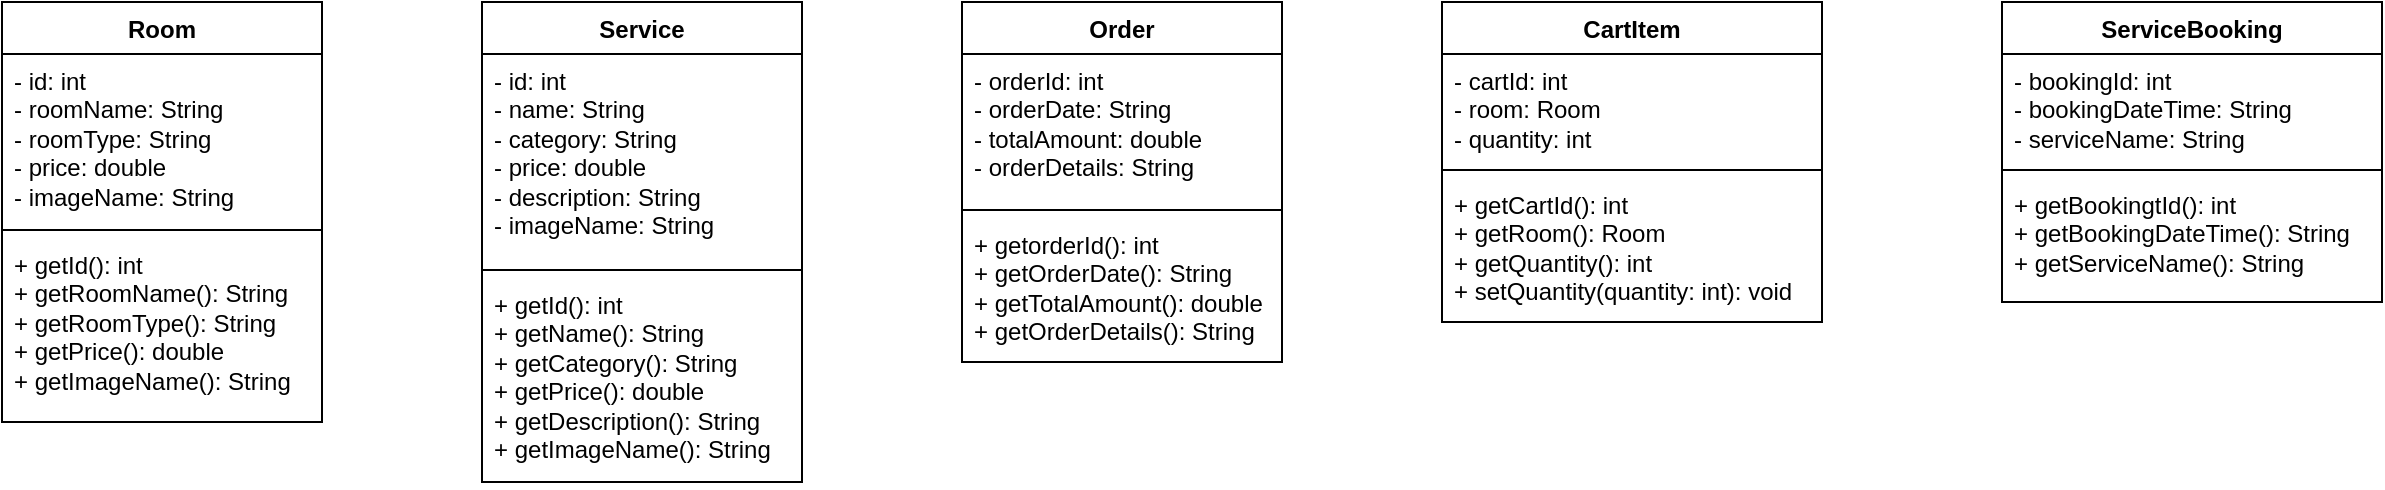 <mxfile version="28.2.7">
  <diagram name="Page-1" id="-FD-WwoNRSB1jqXmBbmY">
    <mxGraphModel dx="778" dy="476" grid="1" gridSize="10" guides="1" tooltips="1" connect="1" arrows="1" fold="1" page="1" pageScale="1" pageWidth="850" pageHeight="1100" math="0" shadow="0">
      <root>
        <mxCell id="0" />
        <mxCell id="1" parent="0" />
        <mxCell id="3gHYaD6FzkBsOfii6fHW-1" value="Room" style="swimlane;fontStyle=1;align=center;verticalAlign=top;childLayout=stackLayout;horizontal=1;startSize=26;horizontalStack=0;resizeParent=1;resizeParentMax=0;resizeLast=0;collapsible=1;marginBottom=0;whiteSpace=wrap;html=1;" vertex="1" parent="1">
          <mxGeometry x="160" y="240" width="160" height="210" as="geometry">
            <mxRectangle x="141" y="200" width="70" height="30" as="alternateBounds" />
          </mxGeometry>
        </mxCell>
        <mxCell id="3gHYaD6FzkBsOfii6fHW-2" value="- id: int&lt;div&gt;- roomName: String&lt;/div&gt;&lt;div&gt;- roomType: String&lt;/div&gt;&lt;div&gt;- price: double&lt;/div&gt;&lt;div&gt;- imageName: String&lt;/div&gt;" style="text;strokeColor=none;fillColor=none;align=left;verticalAlign=top;spacingLeft=4;spacingRight=4;overflow=hidden;rotatable=0;points=[[0,0.5],[1,0.5]];portConstraint=eastwest;whiteSpace=wrap;html=1;" vertex="1" parent="3gHYaD6FzkBsOfii6fHW-1">
          <mxGeometry y="26" width="160" height="84" as="geometry" />
        </mxCell>
        <mxCell id="3gHYaD6FzkBsOfii6fHW-3" value="" style="line;strokeWidth=1;fillColor=none;align=left;verticalAlign=middle;spacingTop=-1;spacingLeft=3;spacingRight=3;rotatable=0;labelPosition=right;points=[];portConstraint=eastwest;strokeColor=inherit;" vertex="1" parent="3gHYaD6FzkBsOfii6fHW-1">
          <mxGeometry y="110" width="160" height="8" as="geometry" />
        </mxCell>
        <mxCell id="3gHYaD6FzkBsOfii6fHW-4" value="+ getId(): int&lt;div&gt;+ getRoomName(): String&lt;/div&gt;&lt;div&gt;+ getRoomType(): String&lt;/div&gt;&lt;div&gt;+ getPrice(): double&lt;/div&gt;&lt;div&gt;+ getImageName(): String&lt;/div&gt;" style="text;strokeColor=none;fillColor=none;align=left;verticalAlign=top;spacingLeft=4;spacingRight=4;overflow=hidden;rotatable=0;points=[[0,0.5],[1,0.5]];portConstraint=eastwest;whiteSpace=wrap;html=1;" vertex="1" parent="3gHYaD6FzkBsOfii6fHW-1">
          <mxGeometry y="118" width="160" height="92" as="geometry" />
        </mxCell>
        <mxCell id="3gHYaD6FzkBsOfii6fHW-5" value="Service" style="swimlane;fontStyle=1;align=center;verticalAlign=top;childLayout=stackLayout;horizontal=1;startSize=26;horizontalStack=0;resizeParent=1;resizeParentMax=0;resizeLast=0;collapsible=1;marginBottom=0;whiteSpace=wrap;html=1;" vertex="1" parent="1">
          <mxGeometry x="400" y="240" width="160" height="240" as="geometry">
            <mxRectangle x="141" y="200" width="70" height="30" as="alternateBounds" />
          </mxGeometry>
        </mxCell>
        <mxCell id="3gHYaD6FzkBsOfii6fHW-6" value="- id: int&lt;div&gt;- name: String&lt;/div&gt;&lt;div&gt;- category: String&lt;/div&gt;&lt;div&gt;- price: double&lt;/div&gt;&lt;div&gt;- description: String&lt;/div&gt;&lt;div&gt;- imageName: String&lt;/div&gt;" style="text;strokeColor=none;fillColor=none;align=left;verticalAlign=top;spacingLeft=4;spacingRight=4;overflow=hidden;rotatable=0;points=[[0,0.5],[1,0.5]];portConstraint=eastwest;whiteSpace=wrap;html=1;" vertex="1" parent="3gHYaD6FzkBsOfii6fHW-5">
          <mxGeometry y="26" width="160" height="104" as="geometry" />
        </mxCell>
        <mxCell id="3gHYaD6FzkBsOfii6fHW-7" value="" style="line;strokeWidth=1;fillColor=none;align=left;verticalAlign=middle;spacingTop=-1;spacingLeft=3;spacingRight=3;rotatable=0;labelPosition=right;points=[];portConstraint=eastwest;strokeColor=inherit;" vertex="1" parent="3gHYaD6FzkBsOfii6fHW-5">
          <mxGeometry y="130" width="160" height="8" as="geometry" />
        </mxCell>
        <mxCell id="3gHYaD6FzkBsOfii6fHW-8" value="+ getId(): int&lt;div&gt;+ getName(): String&lt;/div&gt;&lt;div&gt;+ getCategory(): String&lt;/div&gt;&lt;div&gt;+ getPrice(): double&lt;/div&gt;&lt;div&gt;+ getDescription(): String&lt;/div&gt;&lt;div&gt;+ getImageName(): String&lt;/div&gt;" style="text;strokeColor=none;fillColor=none;align=left;verticalAlign=top;spacingLeft=4;spacingRight=4;overflow=hidden;rotatable=0;points=[[0,0.5],[1,0.5]];portConstraint=eastwest;whiteSpace=wrap;html=1;" vertex="1" parent="3gHYaD6FzkBsOfii6fHW-5">
          <mxGeometry y="138" width="160" height="102" as="geometry" />
        </mxCell>
        <mxCell id="3gHYaD6FzkBsOfii6fHW-9" value="Order" style="swimlane;fontStyle=1;align=center;verticalAlign=top;childLayout=stackLayout;horizontal=1;startSize=26;horizontalStack=0;resizeParent=1;resizeParentMax=0;resizeLast=0;collapsible=1;marginBottom=0;whiteSpace=wrap;html=1;" vertex="1" parent="1">
          <mxGeometry x="640" y="240" width="160" height="180" as="geometry">
            <mxRectangle x="141" y="200" width="70" height="30" as="alternateBounds" />
          </mxGeometry>
        </mxCell>
        <mxCell id="3gHYaD6FzkBsOfii6fHW-10" value="- orderId: int&lt;div&gt;- orderDate: String&lt;/div&gt;&lt;div&gt;- totalAmount: double&lt;/div&gt;&lt;div&gt;- orderDetails: String&lt;/div&gt;" style="text;strokeColor=none;fillColor=none;align=left;verticalAlign=top;spacingLeft=4;spacingRight=4;overflow=hidden;rotatable=0;points=[[0,0.5],[1,0.5]];portConstraint=eastwest;whiteSpace=wrap;html=1;" vertex="1" parent="3gHYaD6FzkBsOfii6fHW-9">
          <mxGeometry y="26" width="160" height="74" as="geometry" />
        </mxCell>
        <mxCell id="3gHYaD6FzkBsOfii6fHW-11" value="" style="line;strokeWidth=1;fillColor=none;align=left;verticalAlign=middle;spacingTop=-1;spacingLeft=3;spacingRight=3;rotatable=0;labelPosition=right;points=[];portConstraint=eastwest;strokeColor=inherit;" vertex="1" parent="3gHYaD6FzkBsOfii6fHW-9">
          <mxGeometry y="100" width="160" height="8" as="geometry" />
        </mxCell>
        <mxCell id="3gHYaD6FzkBsOfii6fHW-12" value="+ getorderId(): int&lt;div&gt;+ getOrderDate(): String&lt;/div&gt;&lt;div&gt;+ getTotalAmount(): double&lt;/div&gt;&lt;div&gt;+ getOrderDetails(): String&lt;/div&gt;" style="text;strokeColor=none;fillColor=none;align=left;verticalAlign=top;spacingLeft=4;spacingRight=4;overflow=hidden;rotatable=0;points=[[0,0.5],[1,0.5]];portConstraint=eastwest;whiteSpace=wrap;html=1;" vertex="1" parent="3gHYaD6FzkBsOfii6fHW-9">
          <mxGeometry y="108" width="160" height="72" as="geometry" />
        </mxCell>
        <mxCell id="3gHYaD6FzkBsOfii6fHW-14" value="CartItem" style="swimlane;fontStyle=1;align=center;verticalAlign=top;childLayout=stackLayout;horizontal=1;startSize=26;horizontalStack=0;resizeParent=1;resizeParentMax=0;resizeLast=0;collapsible=1;marginBottom=0;whiteSpace=wrap;html=1;" vertex="1" parent="1">
          <mxGeometry x="880" y="240" width="190" height="160" as="geometry">
            <mxRectangle x="141" y="200" width="70" height="30" as="alternateBounds" />
          </mxGeometry>
        </mxCell>
        <mxCell id="3gHYaD6FzkBsOfii6fHW-15" value="- cartId: int&lt;div&gt;- room: Room&lt;/div&gt;&lt;div&gt;- quantity: int&lt;/div&gt;" style="text;strokeColor=none;fillColor=none;align=left;verticalAlign=top;spacingLeft=4;spacingRight=4;overflow=hidden;rotatable=0;points=[[0,0.5],[1,0.5]];portConstraint=eastwest;whiteSpace=wrap;html=1;" vertex="1" parent="3gHYaD6FzkBsOfii6fHW-14">
          <mxGeometry y="26" width="190" height="54" as="geometry" />
        </mxCell>
        <mxCell id="3gHYaD6FzkBsOfii6fHW-16" value="" style="line;strokeWidth=1;fillColor=none;align=left;verticalAlign=middle;spacingTop=-1;spacingLeft=3;spacingRight=3;rotatable=0;labelPosition=right;points=[];portConstraint=eastwest;strokeColor=inherit;" vertex="1" parent="3gHYaD6FzkBsOfii6fHW-14">
          <mxGeometry y="80" width="190" height="8" as="geometry" />
        </mxCell>
        <mxCell id="3gHYaD6FzkBsOfii6fHW-17" value="+ getCartId(): int&lt;div&gt;+ getRoom(): Room&lt;/div&gt;&lt;div&gt;+ getQuantity(): int&lt;/div&gt;&lt;div&gt;+ setQuantity(quantity: int): void&lt;/div&gt;" style="text;strokeColor=none;fillColor=none;align=left;verticalAlign=top;spacingLeft=4;spacingRight=4;overflow=hidden;rotatable=0;points=[[0,0.5],[1,0.5]];portConstraint=eastwest;whiteSpace=wrap;html=1;" vertex="1" parent="3gHYaD6FzkBsOfii6fHW-14">
          <mxGeometry y="88" width="190" height="72" as="geometry" />
        </mxCell>
        <mxCell id="3gHYaD6FzkBsOfii6fHW-18" value="ServiceBooking" style="swimlane;fontStyle=1;align=center;verticalAlign=top;childLayout=stackLayout;horizontal=1;startSize=26;horizontalStack=0;resizeParent=1;resizeParentMax=0;resizeLast=0;collapsible=1;marginBottom=0;whiteSpace=wrap;html=1;" vertex="1" parent="1">
          <mxGeometry x="1160" y="240" width="190" height="150" as="geometry">
            <mxRectangle x="141" y="200" width="70" height="30" as="alternateBounds" />
          </mxGeometry>
        </mxCell>
        <mxCell id="3gHYaD6FzkBsOfii6fHW-19" value="- bookingId: int&lt;div&gt;- bookingDateTime: String&lt;/div&gt;&lt;div&gt;- serviceName: String&lt;/div&gt;" style="text;strokeColor=none;fillColor=none;align=left;verticalAlign=top;spacingLeft=4;spacingRight=4;overflow=hidden;rotatable=0;points=[[0,0.5],[1,0.5]];portConstraint=eastwest;whiteSpace=wrap;html=1;" vertex="1" parent="3gHYaD6FzkBsOfii6fHW-18">
          <mxGeometry y="26" width="190" height="54" as="geometry" />
        </mxCell>
        <mxCell id="3gHYaD6FzkBsOfii6fHW-20" value="" style="line;strokeWidth=1;fillColor=none;align=left;verticalAlign=middle;spacingTop=-1;spacingLeft=3;spacingRight=3;rotatable=0;labelPosition=right;points=[];portConstraint=eastwest;strokeColor=inherit;" vertex="1" parent="3gHYaD6FzkBsOfii6fHW-18">
          <mxGeometry y="80" width="190" height="8" as="geometry" />
        </mxCell>
        <mxCell id="3gHYaD6FzkBsOfii6fHW-21" value="+ getBookingtId(): int&lt;div&gt;+ getBookingDateTime(): String&lt;/div&gt;&lt;div&gt;+ getServiceName(): String&lt;/div&gt;" style="text;strokeColor=none;fillColor=none;align=left;verticalAlign=top;spacingLeft=4;spacingRight=4;overflow=hidden;rotatable=0;points=[[0,0.5],[1,0.5]];portConstraint=eastwest;whiteSpace=wrap;html=1;" vertex="1" parent="3gHYaD6FzkBsOfii6fHW-18">
          <mxGeometry y="88" width="190" height="62" as="geometry" />
        </mxCell>
      </root>
    </mxGraphModel>
  </diagram>
</mxfile>

